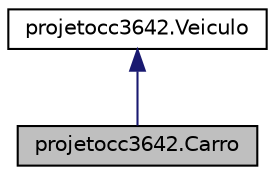 digraph "projetocc3642.Carro"
{
  edge [fontname="Helvetica",fontsize="10",labelfontname="Helvetica",labelfontsize="10"];
  node [fontname="Helvetica",fontsize="10",shape=record];
  Node0 [label="projetocc3642.Carro",height=0.2,width=0.4,color="black", fillcolor="grey75", style="filled", fontcolor="black"];
  Node1 -> Node0 [dir="back",color="midnightblue",fontsize="10",style="solid"];
  Node1 [label="projetocc3642.Veiculo",height=0.2,width=0.4,color="black", fillcolor="white", style="filled",URL="$classprojetocc3642_1_1_veiculo.html"];
}
